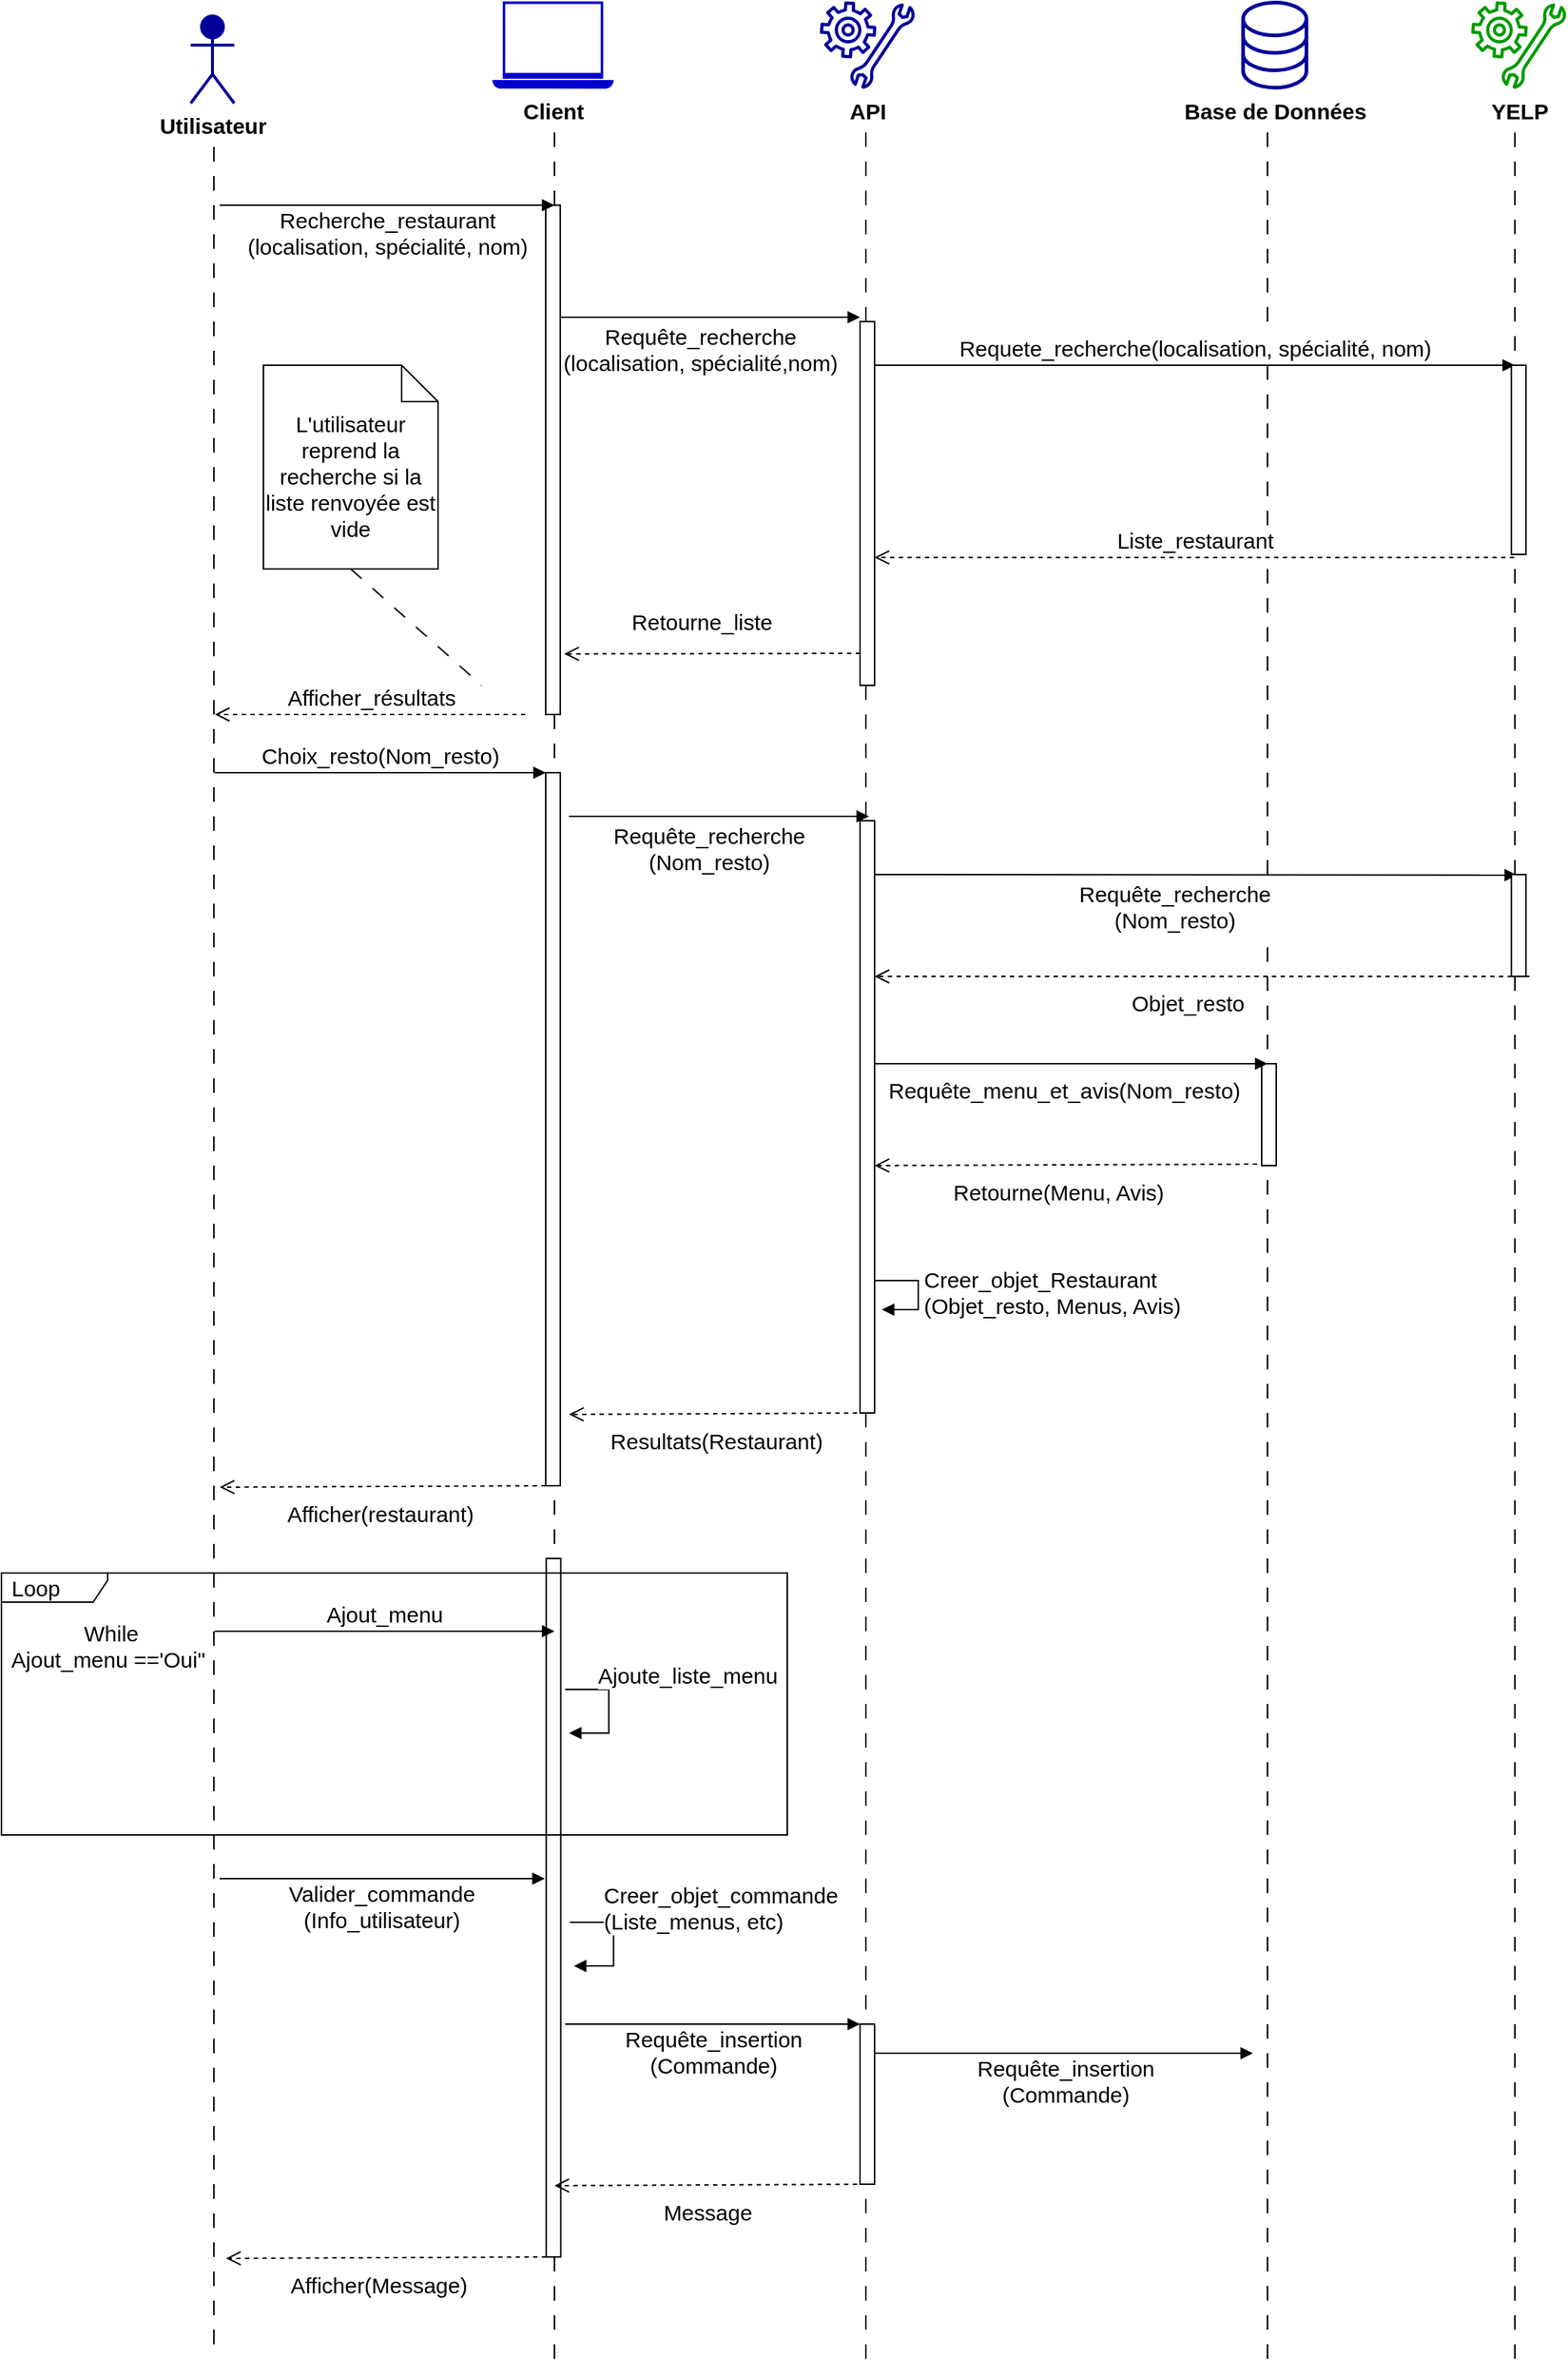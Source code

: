 <mxfile>
    <diagram id="xuXYhLIkIfQOpS6Bkv3G" name="Page-1">
        <mxGraphModel dx="1275" dy="398" grid="1" gridSize="10" guides="1" tooltips="1" connect="1" arrows="1" fold="1" page="1" pageScale="1" pageWidth="827" pageHeight="1169" math="0" shadow="0">
            <root>
                <mxCell id="0"/>
                <mxCell id="1" parent="0"/>
                <mxCell id="22" value="" style="endArrow=none;startArrow=none;endFill=0;startFill=0;endSize=10;html=1;verticalAlign=bottom;dashed=1;labelBackgroundColor=none;dashPattern=10 10;fontSize=15;" parent="1" edge="1">
                    <mxGeometry width="160" relative="1" as="geometry">
                        <mxPoint x="66" y="130" as="sourcePoint"/>
                        <mxPoint x="66" y="1640" as="targetPoint"/>
                    </mxGeometry>
                </mxCell>
                <mxCell id="23" value="" style="endArrow=none;startArrow=none;endFill=0;startFill=0;endSize=8;html=1;verticalAlign=bottom;dashed=1;labelBackgroundColor=none;dashPattern=10 10;fontSize=15;" parent="1" edge="1">
                    <mxGeometry width="160" relative="1" as="geometry">
                        <mxPoint x="300" y="120" as="sourcePoint"/>
                        <mxPoint x="300" y="1650" as="targetPoint"/>
                    </mxGeometry>
                </mxCell>
                <mxCell id="24" value="&lt;span style=&quot;background-color: rgb(255, 255, 255); font-size: 15px;&quot;&gt;Utilisateur&lt;/span&gt;" style="shape=umlActor;verticalLabelPosition=bottom;verticalAlign=top;html=1;strokeWidth=2;fontSize=15;fontStyle=1;fillColor=#000099;strokeColor=#000099;" parent="1" vertex="1">
                    <mxGeometry x="50" y="40" width="30" height="60" as="geometry"/>
                </mxCell>
                <mxCell id="32" value="" style="endArrow=none;startArrow=none;endFill=0;startFill=0;endSize=8;html=1;verticalAlign=bottom;dashed=1;labelBackgroundColor=none;dashPattern=10 10;fontSize=15;" parent="1" edge="1">
                    <mxGeometry width="160" relative="1" as="geometry">
                        <mxPoint x="514" y="120" as="sourcePoint"/>
                        <mxPoint x="514" y="1650" as="targetPoint"/>
                    </mxGeometry>
                </mxCell>
                <mxCell id="33" value="" style="endArrow=none;startArrow=none;endFill=0;startFill=0;endSize=8;html=1;verticalAlign=bottom;dashed=1;labelBackgroundColor=none;dashPattern=10 10;fontSize=15;" parent="1" edge="1">
                    <mxGeometry width="160" relative="1" as="geometry">
                        <mxPoint x="790" y="120" as="sourcePoint"/>
                        <mxPoint x="790" y="1660" as="targetPoint"/>
                    </mxGeometry>
                </mxCell>
                <mxCell id="34" value="Base de Données" style="pointerEvents=1;shadow=0;dashed=0;html=1;aspect=fixed;labelPosition=center;verticalLabelPosition=bottom;verticalAlign=top;align=center;outlineConnect=0;shape=mxgraph.vvd.storage;fontSize=15;fontStyle=1;fillColor=#000099;strokeColor=#000099;" parent="1" vertex="1">
                    <mxGeometry x="772.5" y="30" width="45" height="60" as="geometry"/>
                </mxCell>
                <mxCell id="35" value="API" style="pointerEvents=1;shadow=0;dashed=0;html=1;strokeColor=none;aspect=fixed;labelPosition=center;verticalLabelPosition=bottom;verticalAlign=top;align=center;outlineConnect=0;shape=mxgraph.vvd.guest_agent_customization;fontSize=15;fontStyle=1;fillColor=#000099;" parent="1" vertex="1">
                    <mxGeometry x="482.39" y="30" width="65.22" height="60" as="geometry"/>
                </mxCell>
                <mxCell id="36" value="" style="endArrow=none;startArrow=none;endFill=0;startFill=0;endSize=8;html=1;verticalAlign=bottom;dashed=1;labelBackgroundColor=none;dashPattern=10 10;fontSize=15;" parent="1" edge="1">
                    <mxGeometry width="160" relative="1" as="geometry">
                        <mxPoint x="960" y="120" as="sourcePoint"/>
                        <mxPoint x="960" y="1650" as="targetPoint"/>
                    </mxGeometry>
                </mxCell>
                <mxCell id="37" value="YELP" style="pointerEvents=1;shadow=0;dashed=0;html=1;aspect=fixed;labelPosition=center;verticalLabelPosition=bottom;verticalAlign=top;align=center;outlineConnect=0;shape=mxgraph.vvd.guest_agent_customization;fontSize=15;fontStyle=1;fillColor=#009900;strokeColor=none;" parent="1" vertex="1">
                    <mxGeometry x="930" y="30" width="65.22" height="60" as="geometry"/>
                </mxCell>
                <mxCell id="45" value="" style="html=1;points=[];perimeter=orthogonalPerimeter;fontSize=15;strokeWidth=1;" parent="1" vertex="1">
                    <mxGeometry x="294" y="170" width="10" height="350" as="geometry"/>
                </mxCell>
                <mxCell id="49" value="" style="html=1;points=[];perimeter=orthogonalPerimeter;fontSize=15;strokeWidth=1;" parent="1" vertex="1">
                    <mxGeometry x="510" y="250" width="10" height="250" as="geometry"/>
                </mxCell>
                <mxCell id="54" value="Recherche_restaurant&lt;br style=&quot;font-size: 15px&quot;&gt;(localisation, spécialité, nom)" style="html=1;verticalAlign=bottom;endArrow=block;fontSize=15;" parent="1" edge="1">
                    <mxGeometry y="-40" width="80" relative="1" as="geometry">
                        <mxPoint x="70" y="170" as="sourcePoint"/>
                        <mxPoint x="300" y="170" as="targetPoint"/>
                        <mxPoint as="offset"/>
                    </mxGeometry>
                </mxCell>
                <mxCell id="55" value="Requête_recherche&lt;br style=&quot;font-size: 15px&quot;&gt;(localisation, spécialité,nom)" style="html=1;verticalAlign=bottom;endArrow=block;fontSize=15;exitX=0.986;exitY=0.22;exitDx=0;exitDy=0;exitPerimeter=0;" parent="1" source="45" edge="1">
                    <mxGeometry x="-0.067" y="-43" width="80" relative="1" as="geometry">
                        <mxPoint x="380" y="180" as="sourcePoint"/>
                        <mxPoint x="510" y="247" as="targetPoint"/>
                        <mxPoint as="offset"/>
                        <Array as="points"/>
                    </mxGeometry>
                </mxCell>
                <mxCell id="56" value="Requete_recherche(localisation, spécialité, nom)" style="html=1;verticalAlign=bottom;endArrow=block;fontSize=15;" parent="1" edge="1">
                    <mxGeometry width="80" relative="1" as="geometry">
                        <mxPoint x="520" y="280.0" as="sourcePoint"/>
                        <mxPoint x="960" y="280" as="targetPoint"/>
                    </mxGeometry>
                </mxCell>
                <mxCell id="57" value="" style="html=1;points=[];perimeter=orthogonalPerimeter;fontSize=15;strokeWidth=1;" parent="1" vertex="1">
                    <mxGeometry x="957.61" y="280" width="10" height="130" as="geometry"/>
                </mxCell>
                <mxCell id="58" value="Liste_restaurant" style="html=1;verticalAlign=bottom;endArrow=open;dashed=1;endSize=8;fontSize=15;exitX=0.196;exitY=1.016;exitDx=0;exitDy=0;exitPerimeter=0;" parent="1" source="57" target="49" edge="1">
                    <mxGeometry relative="1" as="geometry">
                        <mxPoint x="1250" y="220" as="sourcePoint"/>
                        <mxPoint x="1170" y="220" as="targetPoint"/>
                    </mxGeometry>
                </mxCell>
                <mxCell id="59" value="Retourne_liste" style="html=1;verticalAlign=bottom;endArrow=open;dashed=1;endSize=8;fontSize=15;entryX=1.271;entryY=0.881;entryDx=0;entryDy=0;entryPerimeter=0;" parent="1" target="45" edge="1">
                    <mxGeometry x="0.071" y="-10" relative="1" as="geometry">
                        <mxPoint x="510" y="478" as="sourcePoint"/>
                        <mxPoint x="310" y="480" as="targetPoint"/>
                        <Array as="points"/>
                        <mxPoint as="offset"/>
                    </mxGeometry>
                </mxCell>
                <mxCell id="67" value="Afficher_résultats" style="html=1;verticalAlign=bottom;endArrow=open;dashed=1;endSize=8;fontSize=15;" parent="1" edge="1">
                    <mxGeometry relative="1" as="geometry">
                        <mxPoint x="280" y="520" as="sourcePoint"/>
                        <mxPoint x="66.66" y="520" as="targetPoint"/>
                    </mxGeometry>
                </mxCell>
                <mxCell id="68" value="Choix_resto(Nom_resto)" style="html=1;verticalAlign=bottom;endArrow=block;fontSize=15;" parent="1" target="83" edge="1">
                    <mxGeometry width="80" relative="1" as="geometry">
                        <mxPoint x="66.67" y="560.0" as="sourcePoint"/>
                        <mxPoint x="299.01" y="557" as="targetPoint"/>
                    </mxGeometry>
                </mxCell>
                <mxCell id="69" value="" style="html=1;points=[];perimeter=orthogonalPerimeter;fontSize=15;strokeWidth=1;" parent="1" vertex="1">
                    <mxGeometry x="294.34" y="1100" width="10" height="480" as="geometry"/>
                </mxCell>
                <mxCell id="73" value="Valider_commande &lt;br&gt;(Info_utilisateur)" style="html=1;verticalAlign=bottom;endArrow=block;fontSize=15;" parent="1" edge="1">
                    <mxGeometry x="-0.015" y="-40" width="80" relative="1" as="geometry">
                        <mxPoint x="70.0" y="1320" as="sourcePoint"/>
                        <mxPoint x="293.34" y="1320" as="targetPoint"/>
                        <mxPoint x="1" as="offset"/>
                    </mxGeometry>
                </mxCell>
                <mxCell id="78" value="L'utilisateur reprend la recherche si la liste renvoyée est vide" style="shape=note2;boundedLbl=1;whiteSpace=wrap;html=1;size=25;verticalAlign=top;align=center;fontSize=15;" parent="1" vertex="1">
                    <mxGeometry x="100" y="280" width="120" height="140" as="geometry"/>
                </mxCell>
                <mxCell id="79" value="" style="endArrow=none;startArrow=none;endFill=0;startFill=0;endSize=8;html=1;verticalAlign=bottom;dashed=1;labelBackgroundColor=none;dashPattern=10 10;fontSize=15;exitX=0.5;exitY=1;exitDx=0;exitDy=0;exitPerimeter=0;" parent="1" source="78" edge="1">
                    <mxGeometry width="160" relative="1" as="geometry">
                        <mxPoint x="280" y="460" as="sourcePoint"/>
                        <mxPoint x="250" y="500" as="targetPoint"/>
                    </mxGeometry>
                </mxCell>
                <mxCell id="83" value="" style="html=1;points=[];perimeter=orthogonalPerimeter;fontSize=15;align=center;" parent="1" vertex="1">
                    <mxGeometry x="294.02" y="560" width="10" height="490" as="geometry"/>
                </mxCell>
                <mxCell id="85" value="Client" style="pointerEvents=1;shadow=0;dashed=0;html=1;strokeColor=none;aspect=fixed;labelPosition=center;verticalLabelPosition=bottom;verticalAlign=top;align=center;outlineConnect=0;shape=mxgraph.vvd.laptop;fontSize=15;fontStyle=1;fillColor=#0000CC;" parent="1" vertex="1">
                    <mxGeometry x="257.34" y="30" width="83.33" height="60" as="geometry"/>
                </mxCell>
                <mxCell id="89" value="Requête_recherche&lt;br style=&quot;font-size: 15px&quot;&gt;(Nom_resto)" style="html=1;verticalAlign=bottom;endArrow=block;fontSize=15;exitX=0.986;exitY=0.22;exitDx=0;exitDy=0;exitPerimeter=0;" parent="1" edge="1">
                    <mxGeometry x="-0.067" y="-43" width="80" relative="1" as="geometry">
                        <mxPoint x="310.01" y="590" as="sourcePoint"/>
                        <mxPoint x="516.15" y="590" as="targetPoint"/>
                        <mxPoint as="offset"/>
                        <Array as="points"/>
                    </mxGeometry>
                </mxCell>
                <mxCell id="90" value="" style="html=1;points=[];perimeter=orthogonalPerimeter;fontSize=15;strokeWidth=1;" parent="1" vertex="1">
                    <mxGeometry x="510.01" y="593" width="10" height="407" as="geometry"/>
                </mxCell>
                <mxCell id="91" value="Requête_recherche&lt;br style=&quot;font-size: 15px&quot;&gt;(Nom_resto)" style="html=1;verticalAlign=bottom;endArrow=block;fontSize=15;exitX=0.986;exitY=0.22;exitDx=0;exitDy=0;exitPerimeter=0;entryX=0.382;entryY=0.006;entryDx=0;entryDy=0;entryPerimeter=0;" parent="1" target="92" edge="1">
                    <mxGeometry x="-0.067" y="-43" width="80" relative="1" as="geometry">
                        <mxPoint x="520.01" y="630" as="sourcePoint"/>
                        <mxPoint x="726.15" y="630" as="targetPoint"/>
                        <mxPoint as="offset"/>
                        <Array as="points"/>
                    </mxGeometry>
                </mxCell>
                <mxCell id="92" value="" style="html=1;points=[];perimeter=orthogonalPerimeter;fontSize=15;strokeWidth=1;" parent="1" vertex="1">
                    <mxGeometry x="957.62" y="630" width="10" height="70" as="geometry"/>
                </mxCell>
                <mxCell id="93" value="" style="html=1;points=[];perimeter=orthogonalPerimeter;fontSize=15;strokeWidth=1;" parent="1" vertex="1">
                    <mxGeometry x="786.01" y="760" width="10" height="70" as="geometry"/>
                </mxCell>
                <mxCell id="94" value="Objet_resto" style="html=1;verticalAlign=bottom;endArrow=open;dashed=1;endSize=8;fontSize=15;" parent="1" target="90" edge="1">
                    <mxGeometry x="0.044" y="30" relative="1" as="geometry">
                        <mxPoint x="970.01" y="700" as="sourcePoint"/>
                        <mxPoint x="687.62" y="700.0" as="targetPoint"/>
                        <Array as="points"/>
                        <mxPoint as="offset"/>
                    </mxGeometry>
                </mxCell>
                <mxCell id="95" value="Requête_menu_et_avis(Nom_resto)" style="html=1;verticalAlign=bottom;endArrow=block;fontSize=15;exitX=0.986;exitY=0.22;exitDx=0;exitDy=0;exitPerimeter=0;" parent="1" edge="1">
                    <mxGeometry x="-0.037" y="-30" width="80" relative="1" as="geometry">
                        <mxPoint x="520.01" y="760" as="sourcePoint"/>
                        <mxPoint x="790.01" y="760" as="targetPoint"/>
                        <mxPoint as="offset"/>
                        <Array as="points"/>
                    </mxGeometry>
                </mxCell>
                <mxCell id="96" value="Retourne(Menu, Avis)" style="html=1;verticalAlign=bottom;endArrow=open;dashed=1;endSize=8;fontSize=15;exitX=-0.314;exitY=0.986;exitDx=0;exitDy=0;exitPerimeter=0;" parent="1" source="93" edge="1">
                    <mxGeometry x="0.044" y="30" relative="1" as="geometry">
                        <mxPoint x="970.01" y="820" as="sourcePoint"/>
                        <mxPoint x="520" y="830" as="targetPoint"/>
                        <Array as="points"/>
                        <mxPoint as="offset"/>
                    </mxGeometry>
                </mxCell>
                <mxCell id="98" value="Creer_objet_Restaurant&lt;br&gt;(Objet_resto, Menus, Avis)" style="edgeStyle=orthogonalEdgeStyle;html=1;align=left;spacingLeft=2;endArrow=block;rounded=0;entryX=1;entryY=0;fontSize=15;" parent="1" edge="1">
                    <mxGeometry relative="1" as="geometry">
                        <mxPoint x="520.01" y="909" as="sourcePoint"/>
                        <Array as="points">
                            <mxPoint x="550.01" y="909"/>
                        </Array>
                        <mxPoint x="525.01" y="929" as="targetPoint"/>
                    </mxGeometry>
                </mxCell>
                <mxCell id="99" value="Resultats(Restaurant)" style="html=1;verticalAlign=bottom;endArrow=open;dashed=1;endSize=8;fontSize=15;exitX=-0.314;exitY=0.986;exitDx=0;exitDy=0;exitPerimeter=0;" parent="1" edge="1">
                    <mxGeometry x="0.044" y="30" relative="1" as="geometry">
                        <mxPoint x="520.0" y="1000" as="sourcePoint"/>
                        <mxPoint x="310" y="1001" as="targetPoint"/>
                        <Array as="points"/>
                        <mxPoint as="offset"/>
                    </mxGeometry>
                </mxCell>
                <mxCell id="100" value="Afficher(restaurant)" style="html=1;verticalAlign=bottom;endArrow=open;dashed=1;endSize=8;fontSize=15;exitX=-0.314;exitY=0.986;exitDx=0;exitDy=0;exitPerimeter=0;" parent="1" edge="1">
                    <mxGeometry x="0.044" y="30" relative="1" as="geometry">
                        <mxPoint x="300.01" y="1050" as="sourcePoint"/>
                        <mxPoint x="70" y="1051" as="targetPoint"/>
                        <Array as="points"/>
                        <mxPoint as="offset"/>
                    </mxGeometry>
                </mxCell>
                <mxCell id="104" value="Loop" style="shape=umlFrame;whiteSpace=wrap;html=1;width=73;height=20;boundedLbl=1;verticalAlign=middle;align=left;spacingLeft=5;fontSize=15;" parent="1" vertex="1">
                    <mxGeometry x="-80" y="1110" width="540" height="180" as="geometry"/>
                </mxCell>
                <mxCell id="105" value="While &lt;br&gt;Ajout_menu =='Oui&quot;&amp;nbsp;" style="text;html=1;align=center;verticalAlign=middle;resizable=0;points=[];autosize=1;strokeColor=none;fontSize=15;" parent="1" vertex="1">
                    <mxGeometry x="-80" y="1140" width="150" height="40" as="geometry"/>
                </mxCell>
                <mxCell id="106" value="Ajout_menu" style="html=1;verticalAlign=bottom;endArrow=block;fontSize=15;" parent="1" edge="1">
                    <mxGeometry width="80" relative="1" as="geometry">
                        <mxPoint x="66.67" y="1150.0" as="sourcePoint"/>
                        <mxPoint x="300" y="1150" as="targetPoint"/>
                    </mxGeometry>
                </mxCell>
                <mxCell id="108" value="Ajoute_liste_menu" style="edgeStyle=orthogonalEdgeStyle;html=1;align=left;spacingLeft=2;endArrow=block;rounded=0;fontSize=15;" parent="1" edge="1">
                    <mxGeometry x="-0.56" y="10" relative="1" as="geometry">
                        <mxPoint x="307.34" y="1189.97" as="sourcePoint"/>
                        <Array as="points">
                            <mxPoint x="337.34" y="1189.97"/>
                        </Array>
                        <mxPoint x="310" y="1220" as="targetPoint"/>
                        <mxPoint as="offset"/>
                    </mxGeometry>
                </mxCell>
                <mxCell id="109" value="Creer_objet_commande&lt;br&gt;(Liste_menus, etc)" style="edgeStyle=orthogonalEdgeStyle;html=1;align=left;spacingLeft=2;endArrow=block;rounded=0;fontSize=15;" parent="1" edge="1">
                    <mxGeometry x="-0.56" y="10" relative="1" as="geometry">
                        <mxPoint x="310.66" y="1350" as="sourcePoint"/>
                        <Array as="points">
                            <mxPoint x="340.66" y="1350"/>
                        </Array>
                        <mxPoint x="313.32" y="1380.03" as="targetPoint"/>
                        <mxPoint as="offset"/>
                    </mxGeometry>
                </mxCell>
                <mxCell id="110" value="Requête_insertion&lt;br&gt;(Commande)" style="html=1;verticalAlign=bottom;endArrow=block;fontSize=15;" parent="1" edge="1">
                    <mxGeometry x="0.013" y="-40" width="80" relative="1" as="geometry">
                        <mxPoint x="307.34" y="1420" as="sourcePoint"/>
                        <mxPoint x="510" y="1420" as="targetPoint"/>
                        <mxPoint x="-1" as="offset"/>
                    </mxGeometry>
                </mxCell>
                <mxCell id="111" value="Requête_insertion&lt;br&gt;(Commande)" style="html=1;verticalAlign=bottom;endArrow=block;fontSize=15;" parent="1" edge="1">
                    <mxGeometry x="0.013" y="-40" width="80" relative="1" as="geometry">
                        <mxPoint x="520.0" y="1440" as="sourcePoint"/>
                        <mxPoint x="780" y="1440" as="targetPoint"/>
                        <mxPoint x="-1" as="offset"/>
                    </mxGeometry>
                </mxCell>
                <mxCell id="113" value="" style="html=1;points=[];perimeter=orthogonalPerimeter;fontSize=15;strokeWidth=1;" parent="1" vertex="1">
                    <mxGeometry x="510" y="1420" width="10" height="110" as="geometry"/>
                </mxCell>
                <mxCell id="114" value="Message" style="html=1;verticalAlign=bottom;endArrow=open;dashed=1;endSize=8;fontSize=15;exitX=-0.314;exitY=0.986;exitDx=0;exitDy=0;exitPerimeter=0;" parent="1" edge="1">
                    <mxGeometry x="0.044" y="30" relative="1" as="geometry">
                        <mxPoint x="520" y="1530" as="sourcePoint"/>
                        <mxPoint x="300" y="1531" as="targetPoint"/>
                        <Array as="points"/>
                        <mxPoint as="offset"/>
                    </mxGeometry>
                </mxCell>
                <mxCell id="116" value="Afficher(Message)" style="html=1;verticalAlign=bottom;endArrow=open;dashed=1;endSize=8;fontSize=15;exitX=-0.314;exitY=0.986;exitDx=0;exitDy=0;exitPerimeter=0;" parent="1" edge="1">
                    <mxGeometry x="0.044" y="30" relative="1" as="geometry">
                        <mxPoint x="294.34" y="1580" as="sourcePoint"/>
                        <mxPoint x="74.34" y="1581" as="targetPoint"/>
                        <Array as="points"/>
                        <mxPoint as="offset"/>
                    </mxGeometry>
                </mxCell>
            </root>
        </mxGraphModel>
    </diagram>
</mxfile>